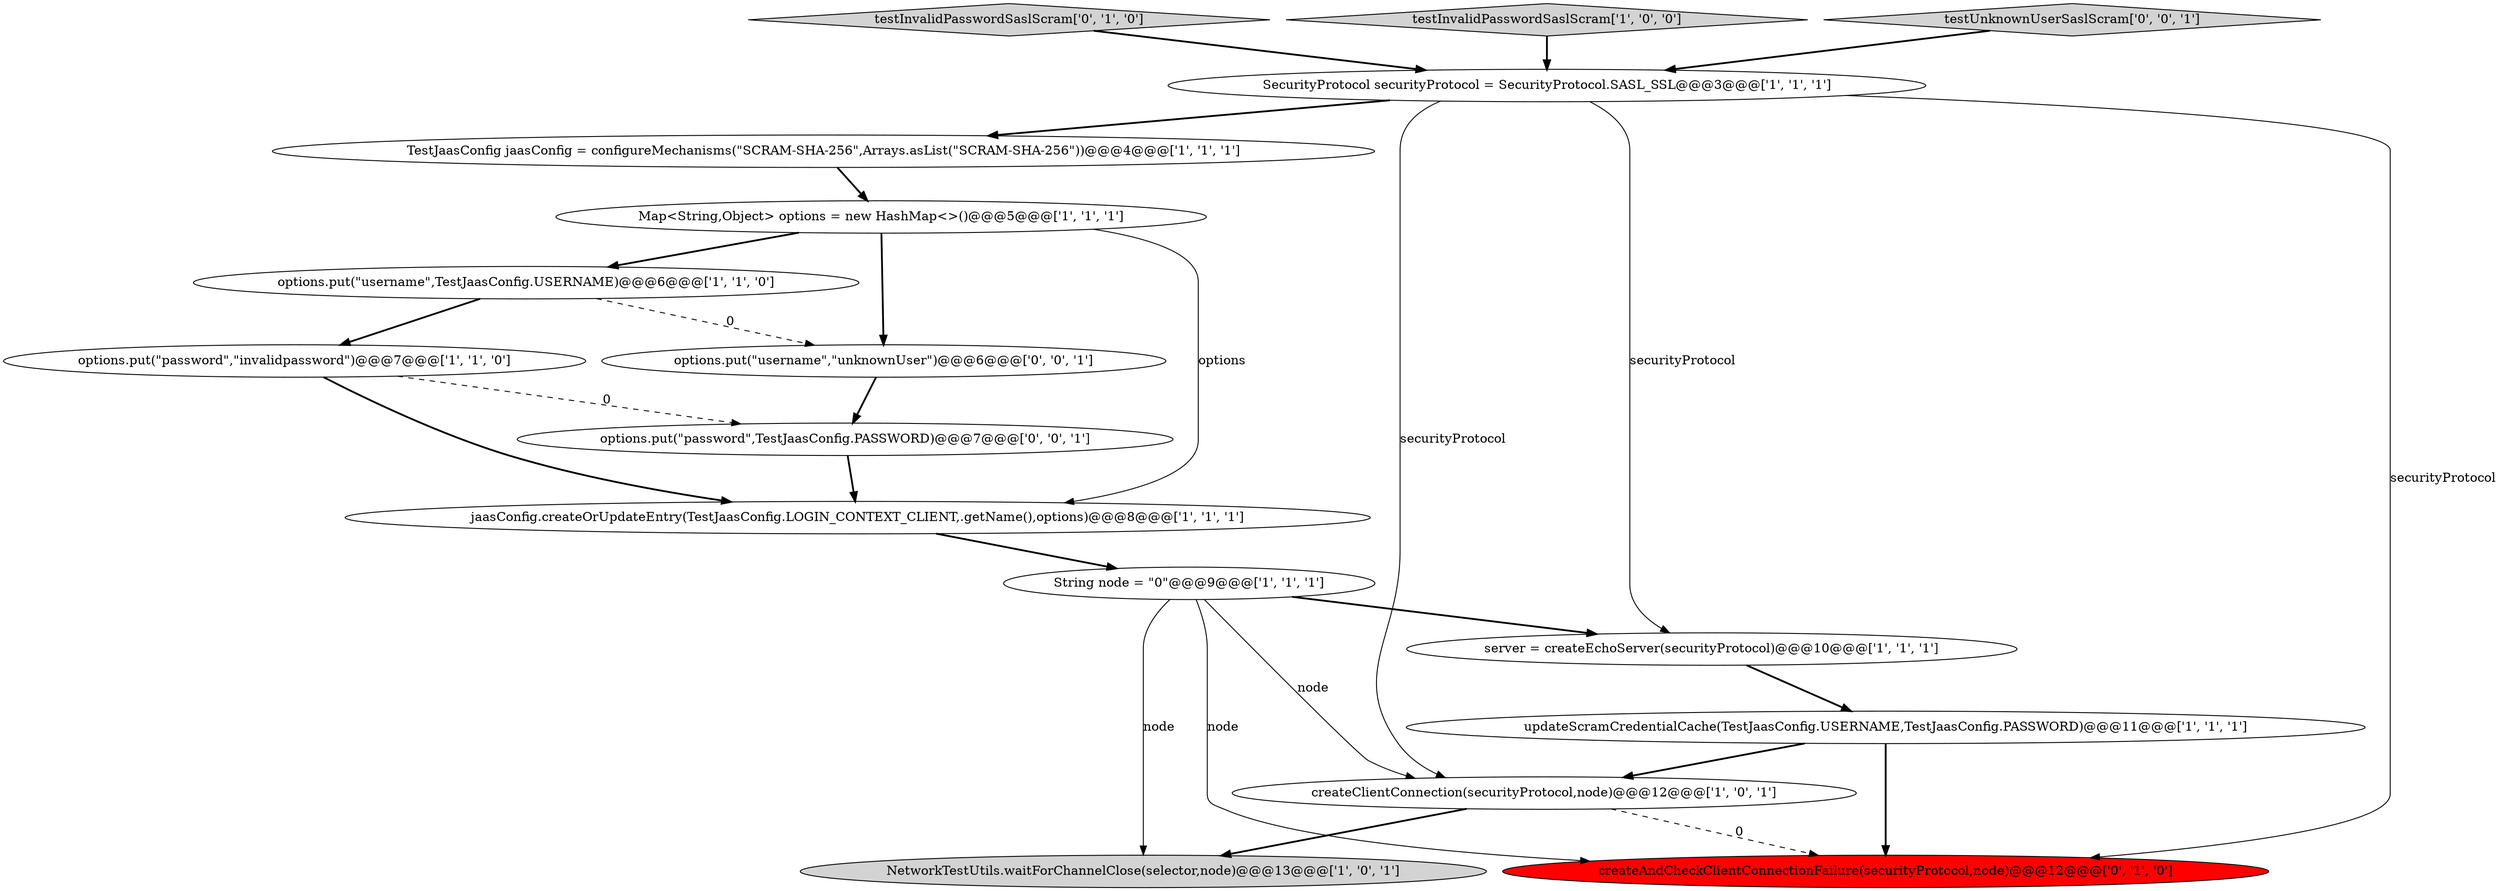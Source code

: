digraph {
8 [style = filled, label = "options.put(\"username\",TestJaasConfig.USERNAME)@@@6@@@['1', '1', '0']", fillcolor = white, shape = ellipse image = "AAA0AAABBB1BBB"];
4 [style = filled, label = "NetworkTestUtils.waitForChannelClose(selector,node)@@@13@@@['1', '0', '1']", fillcolor = lightgray, shape = ellipse image = "AAA0AAABBB1BBB"];
5 [style = filled, label = "Map<String,Object> options = new HashMap<>()@@@5@@@['1', '1', '1']", fillcolor = white, shape = ellipse image = "AAA0AAABBB1BBB"];
9 [style = filled, label = "String node = \"0\"@@@9@@@['1', '1', '1']", fillcolor = white, shape = ellipse image = "AAA0AAABBB1BBB"];
15 [style = filled, label = "options.put(\"password\",TestJaasConfig.PASSWORD)@@@7@@@['0', '0', '1']", fillcolor = white, shape = ellipse image = "AAA0AAABBB3BBB"];
12 [style = filled, label = "testInvalidPasswordSaslScram['0', '1', '0']", fillcolor = lightgray, shape = diamond image = "AAA0AAABBB2BBB"];
1 [style = filled, label = "TestJaasConfig jaasConfig = configureMechanisms(\"SCRAM-SHA-256\",Arrays.asList(\"SCRAM-SHA-256\"))@@@4@@@['1', '1', '1']", fillcolor = white, shape = ellipse image = "AAA0AAABBB1BBB"];
7 [style = filled, label = "options.put(\"password\",\"invalidpassword\")@@@7@@@['1', '1', '0']", fillcolor = white, shape = ellipse image = "AAA0AAABBB1BBB"];
10 [style = filled, label = "server = createEchoServer(securityProtocol)@@@10@@@['1', '1', '1']", fillcolor = white, shape = ellipse image = "AAA0AAABBB1BBB"];
13 [style = filled, label = "createAndCheckClientConnectionFailure(securityProtocol,node)@@@12@@@['0', '1', '0']", fillcolor = red, shape = ellipse image = "AAA1AAABBB2BBB"];
0 [style = filled, label = "testInvalidPasswordSaslScram['1', '0', '0']", fillcolor = lightgray, shape = diamond image = "AAA0AAABBB1BBB"];
2 [style = filled, label = "SecurityProtocol securityProtocol = SecurityProtocol.SASL_SSL@@@3@@@['1', '1', '1']", fillcolor = white, shape = ellipse image = "AAA0AAABBB1BBB"];
6 [style = filled, label = "createClientConnection(securityProtocol,node)@@@12@@@['1', '0', '1']", fillcolor = white, shape = ellipse image = "AAA0AAABBB1BBB"];
14 [style = filled, label = "testUnknownUserSaslScram['0', '0', '1']", fillcolor = lightgray, shape = diamond image = "AAA0AAABBB3BBB"];
16 [style = filled, label = "options.put(\"username\",\"unknownUser\")@@@6@@@['0', '0', '1']", fillcolor = white, shape = ellipse image = "AAA0AAABBB3BBB"];
11 [style = filled, label = "updateScramCredentialCache(TestJaasConfig.USERNAME,TestJaasConfig.PASSWORD)@@@11@@@['1', '1', '1']", fillcolor = white, shape = ellipse image = "AAA0AAABBB1BBB"];
3 [style = filled, label = "jaasConfig.createOrUpdateEntry(TestJaasConfig.LOGIN_CONTEXT_CLIENT,.getName(),options)@@@8@@@['1', '1', '1']", fillcolor = white, shape = ellipse image = "AAA0AAABBB1BBB"];
1->5 [style = bold, label=""];
16->15 [style = bold, label=""];
5->8 [style = bold, label=""];
2->6 [style = solid, label="securityProtocol"];
8->16 [style = dashed, label="0"];
2->1 [style = bold, label=""];
11->6 [style = bold, label=""];
0->2 [style = bold, label=""];
9->10 [style = bold, label=""];
15->3 [style = bold, label=""];
9->6 [style = solid, label="node"];
2->13 [style = solid, label="securityProtocol"];
7->3 [style = bold, label=""];
8->7 [style = bold, label=""];
5->16 [style = bold, label=""];
3->9 [style = bold, label=""];
6->4 [style = bold, label=""];
9->13 [style = solid, label="node"];
12->2 [style = bold, label=""];
6->13 [style = dashed, label="0"];
11->13 [style = bold, label=""];
7->15 [style = dashed, label="0"];
9->4 [style = solid, label="node"];
14->2 [style = bold, label=""];
5->3 [style = solid, label="options"];
2->10 [style = solid, label="securityProtocol"];
10->11 [style = bold, label=""];
}
